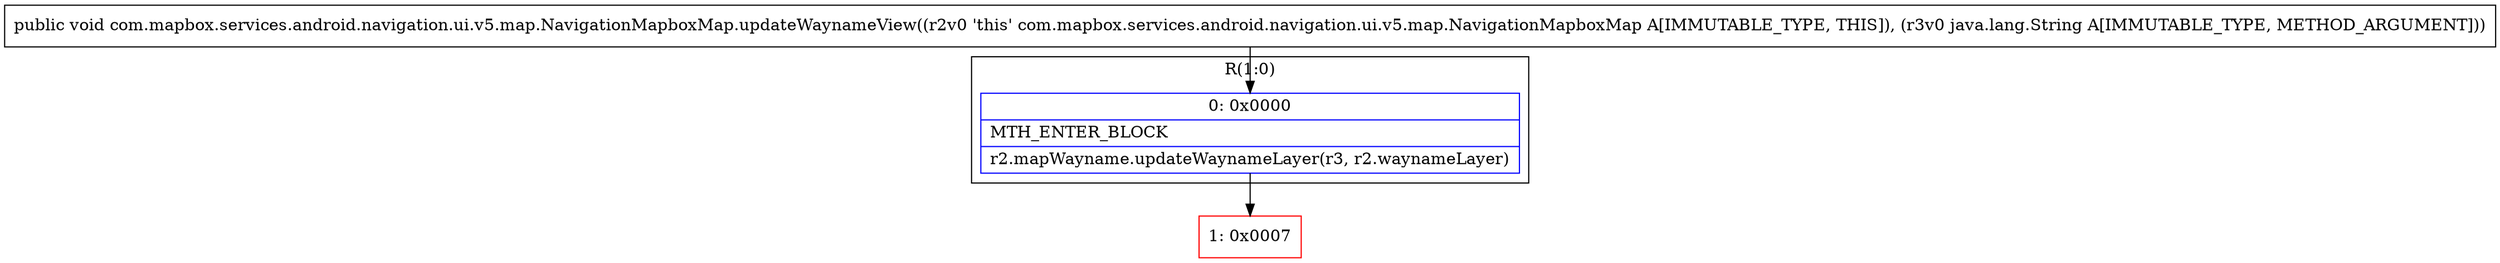 digraph "CFG forcom.mapbox.services.android.navigation.ui.v5.map.NavigationMapboxMap.updateWaynameView(Ljava\/lang\/String;)V" {
subgraph cluster_Region_953482469 {
label = "R(1:0)";
node [shape=record,color=blue];
Node_0 [shape=record,label="{0\:\ 0x0000|MTH_ENTER_BLOCK\l|r2.mapWayname.updateWaynameLayer(r3, r2.waynameLayer)\l}"];
}
Node_1 [shape=record,color=red,label="{1\:\ 0x0007}"];
MethodNode[shape=record,label="{public void com.mapbox.services.android.navigation.ui.v5.map.NavigationMapboxMap.updateWaynameView((r2v0 'this' com.mapbox.services.android.navigation.ui.v5.map.NavigationMapboxMap A[IMMUTABLE_TYPE, THIS]), (r3v0 java.lang.String A[IMMUTABLE_TYPE, METHOD_ARGUMENT])) }"];
MethodNode -> Node_0;
Node_0 -> Node_1;
}

